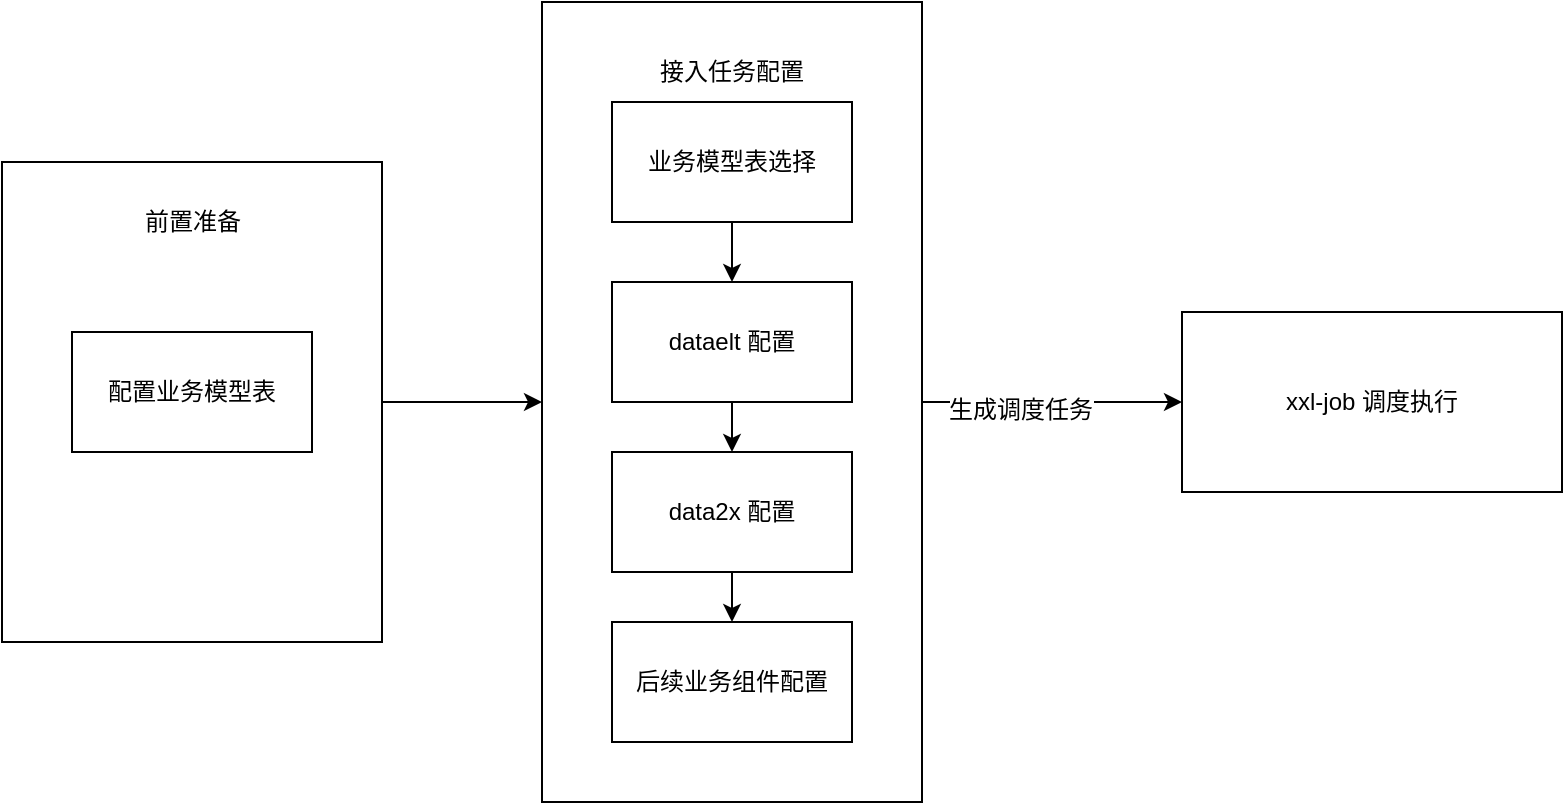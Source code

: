 <mxfile version="12.1.7" type="github" pages="1">
  <diagram id="Zy_6fD1sm7g1FPa1_5CH" name="第 1 页">
    <mxGraphModel dx="1408" dy="748" grid="1" gridSize="10" guides="1" tooltips="1" connect="1" arrows="1" fold="1" page="1" pageScale="1" pageWidth="827" pageHeight="1169" math="0" shadow="0">
      <root>
        <mxCell id="0"/>
        <mxCell id="1" parent="0"/>
        <mxCell id="ur2kZOb_48hzJki64mMF-6" value="" style="edgeStyle=orthogonalEdgeStyle;rounded=0;orthogonalLoop=1;jettySize=auto;html=1;" parent="1" source="ur2kZOb_48hzJki64mMF-3" target="ur2kZOb_48hzJki64mMF-5" edge="1">
          <mxGeometry relative="1" as="geometry"/>
        </mxCell>
        <mxCell id="ur2kZOb_48hzJki64mMF-3" value="" style="rounded=0;whiteSpace=wrap;html=1;" parent="1" vertex="1">
          <mxGeometry x="40" y="170" width="190" height="240" as="geometry"/>
        </mxCell>
        <mxCell id="ur2kZOb_48hzJki64mMF-14" value="" style="edgeStyle=orthogonalEdgeStyle;rounded=0;orthogonalLoop=1;jettySize=auto;html=1;" parent="1" source="ur2kZOb_48hzJki64mMF-5" target="ur2kZOb_48hzJki64mMF-13" edge="1">
          <mxGeometry relative="1" as="geometry">
            <Array as="points">
              <mxPoint x="530" y="290"/>
              <mxPoint x="530" y="290"/>
            </Array>
          </mxGeometry>
        </mxCell>
        <mxCell id="ur2kZOb_48hzJki64mMF-15" value="生成调度任务" style="text;html=1;resizable=0;points=[];align=center;verticalAlign=middle;labelBackgroundColor=#ffffff;" parent="ur2kZOb_48hzJki64mMF-14" vertex="1" connectable="0">
          <mxGeometry x="-0.25" y="-4" relative="1" as="geometry">
            <mxPoint as="offset"/>
          </mxGeometry>
        </mxCell>
        <mxCell id="ur2kZOb_48hzJki64mMF-5" value="" style="rounded=0;whiteSpace=wrap;html=1;" parent="1" vertex="1">
          <mxGeometry x="310" y="90" width="190" height="400" as="geometry"/>
        </mxCell>
        <mxCell id="ur2kZOb_48hzJki64mMF-13" value="xxl-job 调度执行" style="rounded=0;whiteSpace=wrap;html=1;" parent="1" vertex="1">
          <mxGeometry x="630" y="245" width="190" height="90" as="geometry"/>
        </mxCell>
        <mxCell id="ur2kZOb_48hzJki64mMF-1" value="配置业务模型表" style="rounded=0;whiteSpace=wrap;html=1;" parent="1" vertex="1">
          <mxGeometry x="75" y="255" width="120" height="60" as="geometry"/>
        </mxCell>
        <mxCell id="ur2kZOb_48hzJki64mMF-4" value="前置准备" style="text;html=1;strokeColor=none;fillColor=none;align=center;verticalAlign=middle;whiteSpace=wrap;rounded=0;" parent="1" vertex="1">
          <mxGeometry x="102.5" y="190" width="65" height="20" as="geometry"/>
        </mxCell>
        <mxCell id="ur2kZOb_48hzJki64mMF-10" value="" style="edgeStyle=orthogonalEdgeStyle;rounded=0;orthogonalLoop=1;jettySize=auto;html=1;" parent="1" source="ur2kZOb_48hzJki64mMF-7" target="ur2kZOb_48hzJki64mMF-8" edge="1">
          <mxGeometry relative="1" as="geometry"/>
        </mxCell>
        <mxCell id="ur2kZOb_48hzJki64mMF-7" value="dataelt&amp;nbsp;配置" style="rounded=0;whiteSpace=wrap;html=1;" parent="1" vertex="1">
          <mxGeometry x="345" y="230" width="120" height="60" as="geometry"/>
        </mxCell>
        <mxCell id="ur2kZOb_48hzJki64mMF-11" value="" style="edgeStyle=orthogonalEdgeStyle;rounded=0;orthogonalLoop=1;jettySize=auto;html=1;" parent="1" source="ur2kZOb_48hzJki64mMF-8" target="ur2kZOb_48hzJki64mMF-9" edge="1">
          <mxGeometry relative="1" as="geometry"/>
        </mxCell>
        <mxCell id="ur2kZOb_48hzJki64mMF-8" value="data2x&amp;nbsp;配置" style="rounded=0;whiteSpace=wrap;html=1;" parent="1" vertex="1">
          <mxGeometry x="345" y="315" width="120" height="60" as="geometry"/>
        </mxCell>
        <mxCell id="ur2kZOb_48hzJki64mMF-9" value="后续业务组件配置" style="rounded=0;whiteSpace=wrap;html=1;" parent="1" vertex="1">
          <mxGeometry x="345" y="400" width="120" height="60" as="geometry"/>
        </mxCell>
        <mxCell id="ur2kZOb_48hzJki64mMF-12" value="接入任务配置" style="text;html=1;strokeColor=none;fillColor=none;align=center;verticalAlign=middle;whiteSpace=wrap;rounded=0;" parent="1" vertex="1">
          <mxGeometry x="360" y="115" width="90" height="20" as="geometry"/>
        </mxCell>
        <mxCell id="iU2LmINXkK2n24FlR6ed-2" value="" style="edgeStyle=orthogonalEdgeStyle;rounded=0;orthogonalLoop=1;jettySize=auto;html=1;" parent="1" source="iU2LmINXkK2n24FlR6ed-1" target="ur2kZOb_48hzJki64mMF-7" edge="1">
          <mxGeometry relative="1" as="geometry"/>
        </mxCell>
        <mxCell id="iU2LmINXkK2n24FlR6ed-1" value="业务模型表选择" style="rounded=0;whiteSpace=wrap;html=1;" parent="1" vertex="1">
          <mxGeometry x="345" y="140" width="120" height="60" as="geometry"/>
        </mxCell>
      </root>
    </mxGraphModel>
  </diagram>
</mxfile>
